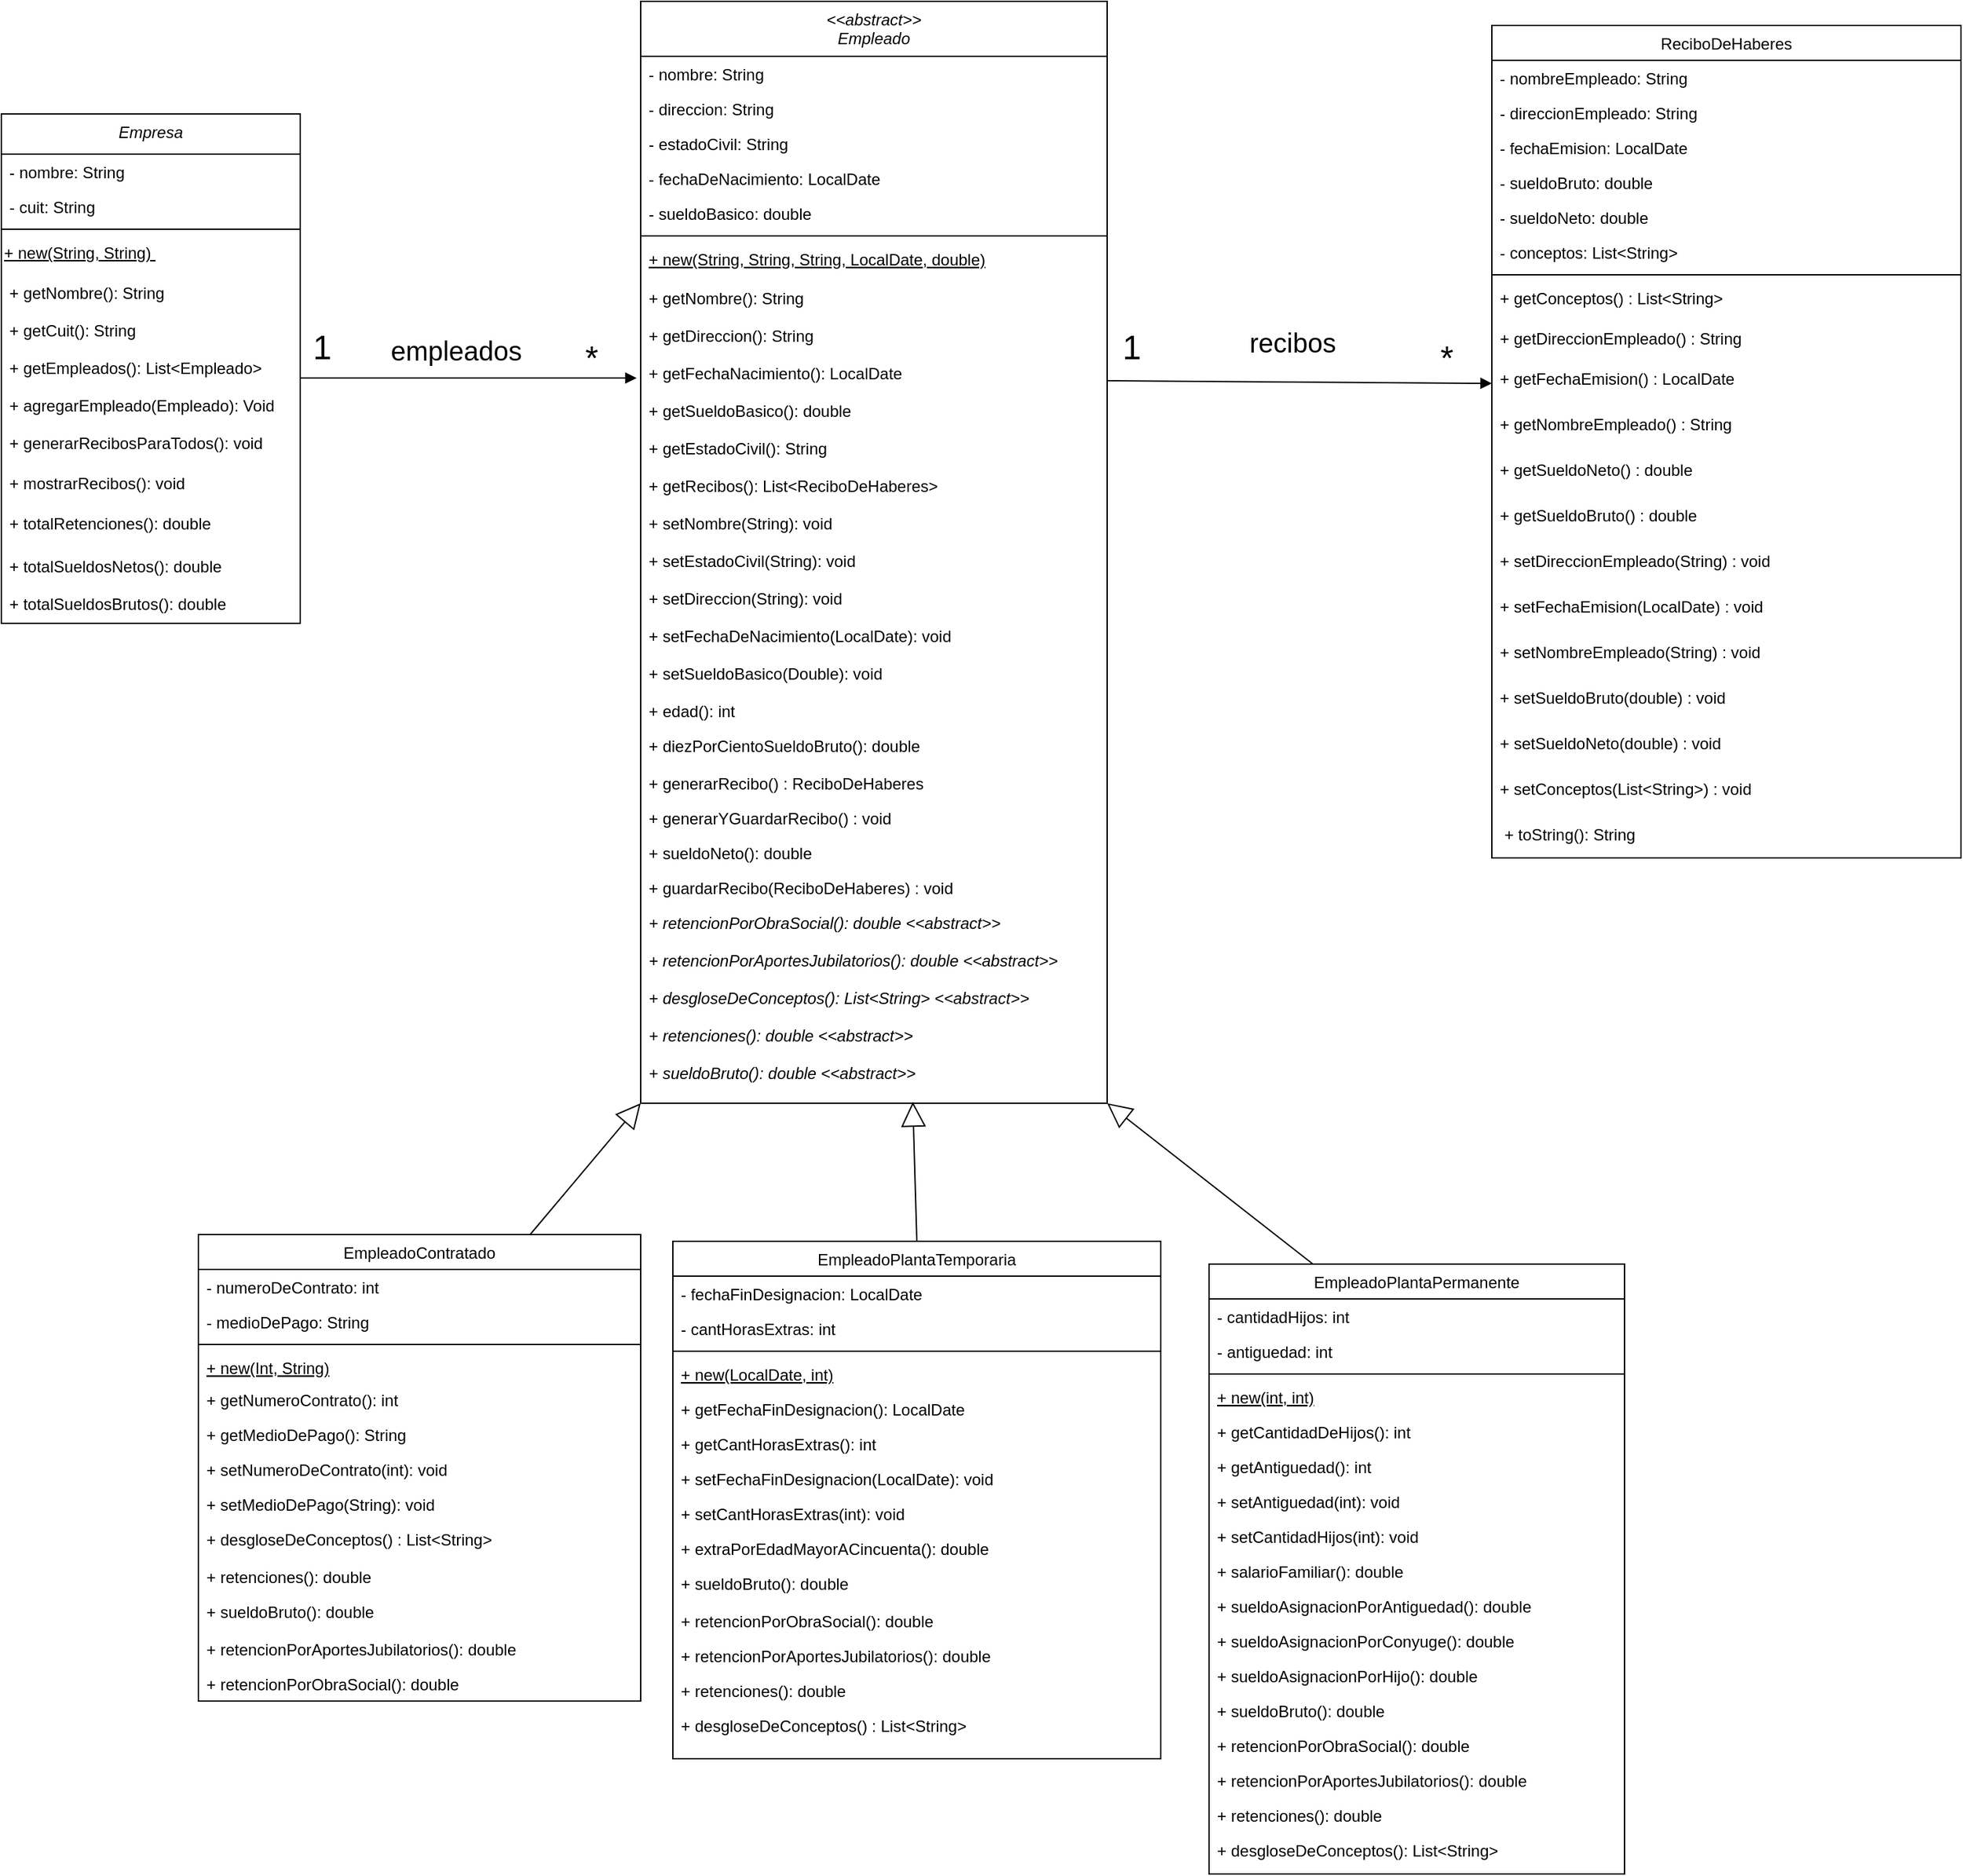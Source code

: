 <mxfile version="24.2.5" type="device">
  <diagram id="C5RBs43oDa-KdzZeNtuy" name="Page-1">
    <mxGraphModel dx="3985" dy="2595" grid="0" gridSize="10" guides="1" tooltips="1" connect="1" arrows="1" fold="1" page="0" pageScale="1" pageWidth="827" pageHeight="1169" math="0" shadow="0">
      <root>
        <mxCell id="WIyWlLk6GJQsqaUBKTNV-0" />
        <mxCell id="WIyWlLk6GJQsqaUBKTNV-1" parent="WIyWlLk6GJQsqaUBKTNV-0" />
        <mxCell id="w-WPIUZYo52V58Tek4Fx-0" value="Empresa" style="swimlane;fontStyle=2;align=center;verticalAlign=top;childLayout=stackLayout;horizontal=1;startSize=30;horizontalStack=0;resizeParent=1;resizeLast=0;collapsible=1;marginBottom=0;rounded=0;shadow=0;strokeWidth=1;" parent="WIyWlLk6GJQsqaUBKTNV-1" vertex="1">
          <mxGeometry x="-130" y="-220" width="223" height="380" as="geometry">
            <mxRectangle x="230" y="140" width="160" height="26" as="alternateBounds" />
          </mxGeometry>
        </mxCell>
        <mxCell id="w-WPIUZYo52V58Tek4Fx-1" value="- nombre: String" style="text;align=left;verticalAlign=top;spacingLeft=4;spacingRight=4;overflow=hidden;rotatable=0;points=[[0,0.5],[1,0.5]];portConstraint=eastwest;" parent="w-WPIUZYo52V58Tek4Fx-0" vertex="1">
          <mxGeometry y="30" width="223" height="26" as="geometry" />
        </mxCell>
        <mxCell id="w-WPIUZYo52V58Tek4Fx-2" value="- cuit: String" style="text;align=left;verticalAlign=top;spacingLeft=4;spacingRight=4;overflow=hidden;rotatable=0;points=[[0,0.5],[1,0.5]];portConstraint=eastwest;rounded=0;shadow=0;html=0;" parent="w-WPIUZYo52V58Tek4Fx-0" vertex="1">
          <mxGeometry y="56" width="223" height="26" as="geometry" />
        </mxCell>
        <mxCell id="w-WPIUZYo52V58Tek4Fx-3" value="" style="line;html=1;strokeWidth=1;align=left;verticalAlign=middle;spacingTop=-1;spacingLeft=3;spacingRight=3;rotatable=0;labelPosition=right;points=[];portConstraint=eastwest;" parent="w-WPIUZYo52V58Tek4Fx-0" vertex="1">
          <mxGeometry y="82" width="223" height="8" as="geometry" />
        </mxCell>
        <mxCell id="w-WPIUZYo52V58Tek4Fx-4" value="+ new(String, String) " style="text;whiteSpace=wrap;fontStyle=4" parent="w-WPIUZYo52V58Tek4Fx-0" vertex="1">
          <mxGeometry y="90" width="223" height="30" as="geometry" />
        </mxCell>
        <mxCell id="w-WPIUZYo52V58Tek4Fx-5" value="+ getNombre(): String" style="text;align=left;verticalAlign=top;spacingLeft=4;spacingRight=4;overflow=hidden;rotatable=0;points=[[0,0.5],[1,0.5]];portConstraint=eastwest;" parent="w-WPIUZYo52V58Tek4Fx-0" vertex="1">
          <mxGeometry y="120" width="223" height="28" as="geometry" />
        </mxCell>
        <mxCell id="w-WPIUZYo52V58Tek4Fx-6" value="+ getCuit(): String" style="text;align=left;verticalAlign=top;spacingLeft=4;spacingRight=4;overflow=hidden;rotatable=0;points=[[0,0.5],[1,0.5]];portConstraint=eastwest;" parent="w-WPIUZYo52V58Tek4Fx-0" vertex="1">
          <mxGeometry y="148" width="223" height="28" as="geometry" />
        </mxCell>
        <mxCell id="w-WPIUZYo52V58Tek4Fx-7" value="+ getEmpleados(): List&lt;Empleado&gt; " style="text;align=left;verticalAlign=top;spacingLeft=4;spacingRight=4;overflow=hidden;rotatable=0;points=[[0,0.5],[1,0.5]];portConstraint=eastwest;" parent="w-WPIUZYo52V58Tek4Fx-0" vertex="1">
          <mxGeometry y="176" width="223" height="28" as="geometry" />
        </mxCell>
        <mxCell id="w-WPIUZYo52V58Tek4Fx-8" value="+ agregarEmpleado(Empleado): Void" style="text;align=left;verticalAlign=top;spacingLeft=4;spacingRight=4;overflow=hidden;rotatable=0;points=[[0,0.5],[1,0.5]];portConstraint=eastwest;" parent="w-WPIUZYo52V58Tek4Fx-0" vertex="1">
          <mxGeometry y="204" width="223" height="28" as="geometry" />
        </mxCell>
        <mxCell id="w-WPIUZYo52V58Tek4Fx-118" value="+ generarRecibosParaTodos(): void" style="text;align=left;verticalAlign=top;spacingLeft=4;spacingRight=4;overflow=hidden;rotatable=0;points=[[0,0.5],[1,0.5]];portConstraint=eastwest;" parent="w-WPIUZYo52V58Tek4Fx-0" vertex="1">
          <mxGeometry y="232" width="223" height="30" as="geometry" />
        </mxCell>
        <mxCell id="w-WPIUZYo52V58Tek4Fx-117" value="+ mostrarRecibos(): void " style="text;align=left;verticalAlign=top;spacingLeft=4;spacingRight=4;overflow=hidden;rotatable=0;points=[[0,0.5],[1,0.5]];portConstraint=eastwest;" parent="w-WPIUZYo52V58Tek4Fx-0" vertex="1">
          <mxGeometry y="262" width="223" height="30" as="geometry" />
        </mxCell>
        <mxCell id="w-WPIUZYo52V58Tek4Fx-11" value="+ totalRetenciones(): double" style="text;align=left;verticalAlign=top;spacingLeft=4;spacingRight=4;overflow=hidden;rotatable=0;points=[[0,0.5],[1,0.5]];portConstraint=eastwest;" parent="w-WPIUZYo52V58Tek4Fx-0" vertex="1">
          <mxGeometry y="292" width="223" height="32" as="geometry" />
        </mxCell>
        <mxCell id="w-WPIUZYo52V58Tek4Fx-9" value="+ totalSueldosNetos(): double" style="text;align=left;verticalAlign=top;spacingLeft=4;spacingRight=4;overflow=hidden;rotatable=0;points=[[0,0.5],[1,0.5]];portConstraint=eastwest;" parent="w-WPIUZYo52V58Tek4Fx-0" vertex="1">
          <mxGeometry y="324" width="223" height="28" as="geometry" />
        </mxCell>
        <mxCell id="w-WPIUZYo52V58Tek4Fx-10" value="+ totalSueldosBrutos(): double" style="text;align=left;verticalAlign=top;spacingLeft=4;spacingRight=4;overflow=hidden;rotatable=0;points=[[0,0.5],[1,0.5]];portConstraint=eastwest;" parent="w-WPIUZYo52V58Tek4Fx-0" vertex="1">
          <mxGeometry y="352" width="223" height="28" as="geometry" />
        </mxCell>
        <mxCell id="w-WPIUZYo52V58Tek4Fx-14" value="EmpleadoPlantaTemporaria" style="swimlane;fontStyle=0;align=center;verticalAlign=top;childLayout=stackLayout;horizontal=1;startSize=26;horizontalStack=0;resizeParent=1;resizeLast=0;collapsible=1;marginBottom=0;rounded=0;shadow=0;strokeWidth=1;" parent="WIyWlLk6GJQsqaUBKTNV-1" vertex="1">
          <mxGeometry x="371" y="621" width="364" height="386" as="geometry">
            <mxRectangle x="130" y="380" width="160" height="26" as="alternateBounds" />
          </mxGeometry>
        </mxCell>
        <mxCell id="w-WPIUZYo52V58Tek4Fx-135" value="- fechaFinDesignacion: LocalDate" style="text;align=left;verticalAlign=top;spacingLeft=4;spacingRight=4;overflow=hidden;rotatable=0;points=[[0,0.5],[1,0.5]];portConstraint=eastwest;rounded=0;shadow=0;html=0;" parent="w-WPIUZYo52V58Tek4Fx-14" vertex="1">
          <mxGeometry y="26" width="364" height="26" as="geometry" />
        </mxCell>
        <mxCell id="w-WPIUZYo52V58Tek4Fx-15" value="- cantHorasExtras: int" style="text;align=left;verticalAlign=top;spacingLeft=4;spacingRight=4;overflow=hidden;rotatable=0;points=[[0,0.5],[1,0.5]];portConstraint=eastwest;" parent="w-WPIUZYo52V58Tek4Fx-14" vertex="1">
          <mxGeometry y="52" width="364" height="26" as="geometry" />
        </mxCell>
        <mxCell id="w-WPIUZYo52V58Tek4Fx-17" value="" style="line;html=1;strokeWidth=1;align=left;verticalAlign=middle;spacingTop=-1;spacingLeft=3;spacingRight=3;rotatable=0;labelPosition=right;points=[];portConstraint=eastwest;" parent="w-WPIUZYo52V58Tek4Fx-14" vertex="1">
          <mxGeometry y="78" width="364" height="8" as="geometry" />
        </mxCell>
        <mxCell id="w-WPIUZYo52V58Tek4Fx-18" value="+ new(LocalDate, int)" style="text;align=left;verticalAlign=top;spacingLeft=4;spacingRight=4;overflow=hidden;rotatable=0;points=[[0,0.5],[1,0.5]];portConstraint=eastwest;fontStyle=4" parent="w-WPIUZYo52V58Tek4Fx-14" vertex="1">
          <mxGeometry y="86" width="364" height="26" as="geometry" />
        </mxCell>
        <mxCell id="w-WPIUZYo52V58Tek4Fx-21" value="+ getFechaFinDesignacion(): LocalDate" style="text;align=left;verticalAlign=top;spacingLeft=4;spacingRight=4;overflow=hidden;rotatable=0;points=[[0,0.5],[1,0.5]];portConstraint=eastwest;fontStyle=0" parent="w-WPIUZYo52V58Tek4Fx-14" vertex="1">
          <mxGeometry y="112" width="364" height="26" as="geometry" />
        </mxCell>
        <mxCell id="w-WPIUZYo52V58Tek4Fx-20" value="+ getCantHorasExtras(): int" style="text;align=left;verticalAlign=top;spacingLeft=4;spacingRight=4;overflow=hidden;rotatable=0;points=[[0,0.5],[1,0.5]];portConstraint=eastwest;fontStyle=0" parent="w-WPIUZYo52V58Tek4Fx-14" vertex="1">
          <mxGeometry y="138" width="364" height="26" as="geometry" />
        </mxCell>
        <mxCell id="w-WPIUZYo52V58Tek4Fx-24" value="+ setFechaFinDesignacion(LocalDate): void" style="text;align=left;verticalAlign=top;spacingLeft=4;spacingRight=4;overflow=hidden;rotatable=0;points=[[0,0.5],[1,0.5]];portConstraint=eastwest;" parent="w-WPIUZYo52V58Tek4Fx-14" vertex="1">
          <mxGeometry y="164" width="364" height="26" as="geometry" />
        </mxCell>
        <mxCell id="w-WPIUZYo52V58Tek4Fx-25" value="+ setCantHorasExtras(int): void" style="text;align=left;verticalAlign=top;spacingLeft=4;spacingRight=4;overflow=hidden;rotatable=0;points=[[0,0.5],[1,0.5]];portConstraint=eastwest;" parent="w-WPIUZYo52V58Tek4Fx-14" vertex="1">
          <mxGeometry y="190" width="364" height="26" as="geometry" />
        </mxCell>
        <mxCell id="w-WPIUZYo52V58Tek4Fx-26" value="+ extraPorEdadMayorACincuenta(): double" style="text;align=left;verticalAlign=top;spacingLeft=4;spacingRight=4;overflow=hidden;rotatable=0;points=[[0,0.5],[1,0.5]];portConstraint=eastwest;" parent="w-WPIUZYo52V58Tek4Fx-14" vertex="1">
          <mxGeometry y="216" width="364" height="26" as="geometry" />
        </mxCell>
        <mxCell id="w-WPIUZYo52V58Tek4Fx-137" value="+ sueldoBruto(): double" style="text;align=left;verticalAlign=top;spacingLeft=4;spacingRight=4;overflow=hidden;rotatable=0;points=[[0,0.5],[1,0.5]];portConstraint=eastwest;" parent="w-WPIUZYo52V58Tek4Fx-14" vertex="1">
          <mxGeometry y="242" width="364" height="28" as="geometry" />
        </mxCell>
        <mxCell id="w-WPIUZYo52V58Tek4Fx-139" value="+ retencionPorObraSocial(): double" style="text;align=left;verticalAlign=top;spacingLeft=4;spacingRight=4;overflow=hidden;rotatable=0;points=[[0,0.5],[1,0.5]];portConstraint=eastwest;fontStyle=0" parent="w-WPIUZYo52V58Tek4Fx-14" vertex="1">
          <mxGeometry y="270" width="364" height="26" as="geometry" />
        </mxCell>
        <mxCell id="w-WPIUZYo52V58Tek4Fx-140" value="+ retencionPorAportesJubilatorios(): double&#xa;" style="text;align=left;verticalAlign=top;spacingLeft=4;spacingRight=4;overflow=hidden;rotatable=0;points=[[0,0.5],[1,0.5]];portConstraint=eastwest;fontStyle=0" parent="w-WPIUZYo52V58Tek4Fx-14" vertex="1">
          <mxGeometry y="296" width="364" height="26" as="geometry" />
        </mxCell>
        <mxCell id="w-WPIUZYo52V58Tek4Fx-136" value="+ retenciones(): double" style="text;align=left;verticalAlign=top;spacingLeft=4;spacingRight=4;overflow=hidden;rotatable=0;points=[[0,0.5],[1,0.5]];portConstraint=eastwest;fontStyle=0" parent="w-WPIUZYo52V58Tek4Fx-14" vertex="1">
          <mxGeometry y="322" width="364" height="26" as="geometry" />
        </mxCell>
        <mxCell id="w-WPIUZYo52V58Tek4Fx-19" value="+ desgloseDeConceptos() : List&lt;String&gt;" style="text;align=left;verticalAlign=top;spacingLeft=4;spacingRight=4;overflow=hidden;rotatable=0;points=[[0,0.5],[1,0.5]];portConstraint=eastwest;" parent="w-WPIUZYo52V58Tek4Fx-14" vertex="1">
          <mxGeometry y="348" width="364" height="28" as="geometry" />
        </mxCell>
        <mxCell id="w-WPIUZYo52V58Tek4Fx-31" value="EmpleadoPlantaPermanente" style="swimlane;fontStyle=0;align=center;verticalAlign=top;childLayout=stackLayout;horizontal=1;startSize=26;horizontalStack=0;resizeParent=1;resizeLast=0;collapsible=1;marginBottom=0;rounded=0;shadow=0;strokeWidth=1;" parent="WIyWlLk6GJQsqaUBKTNV-1" vertex="1">
          <mxGeometry x="771" y="638" width="310" height="455" as="geometry">
            <mxRectangle x="360" y="440" width="170" height="26" as="alternateBounds" />
          </mxGeometry>
        </mxCell>
        <mxCell id="w-WPIUZYo52V58Tek4Fx-32" value="- cantidadHijos: int" style="text;align=left;verticalAlign=top;spacingLeft=4;spacingRight=4;overflow=hidden;rotatable=0;points=[[0,0.5],[1,0.5]];portConstraint=eastwest;" parent="w-WPIUZYo52V58Tek4Fx-31" vertex="1">
          <mxGeometry y="26" width="310" height="26" as="geometry" />
        </mxCell>
        <mxCell id="w-WPIUZYo52V58Tek4Fx-33" value="- antiguedad: int" style="text;align=left;verticalAlign=top;spacingLeft=4;spacingRight=4;overflow=hidden;rotatable=0;points=[[0,0.5],[1,0.5]];portConstraint=eastwest;" parent="w-WPIUZYo52V58Tek4Fx-31" vertex="1">
          <mxGeometry y="52" width="310" height="26" as="geometry" />
        </mxCell>
        <mxCell id="w-WPIUZYo52V58Tek4Fx-34" value="" style="line;html=1;strokeWidth=1;align=left;verticalAlign=middle;spacingTop=-1;spacingLeft=3;spacingRight=3;rotatable=0;labelPosition=right;points=[];portConstraint=eastwest;" parent="w-WPIUZYo52V58Tek4Fx-31" vertex="1">
          <mxGeometry y="78" width="310" height="8" as="geometry" />
        </mxCell>
        <mxCell id="w-WPIUZYo52V58Tek4Fx-35" value="+ new(int, int)" style="text;align=left;verticalAlign=top;spacingLeft=4;spacingRight=4;overflow=hidden;rotatable=0;points=[[0,0.5],[1,0.5]];portConstraint=eastwest;fontStyle=4" parent="w-WPIUZYo52V58Tek4Fx-31" vertex="1">
          <mxGeometry y="86" width="310" height="26" as="geometry" />
        </mxCell>
        <mxCell id="w-WPIUZYo52V58Tek4Fx-37" value="+ getCantidadDeHijos(): int" style="text;align=left;verticalAlign=top;spacingLeft=4;spacingRight=4;overflow=hidden;rotatable=0;points=[[0,0.5],[1,0.5]];portConstraint=eastwest;fontStyle=0" parent="w-WPIUZYo52V58Tek4Fx-31" vertex="1">
          <mxGeometry y="112" width="310" height="26" as="geometry" />
        </mxCell>
        <mxCell id="w-WPIUZYo52V58Tek4Fx-38" value="+ getAntiguedad(): int" style="text;align=left;verticalAlign=top;spacingLeft=4;spacingRight=4;overflow=hidden;rotatable=0;points=[[0,0.5],[1,0.5]];portConstraint=eastwest;fontStyle=0" parent="w-WPIUZYo52V58Tek4Fx-31" vertex="1">
          <mxGeometry y="138" width="310" height="26" as="geometry" />
        </mxCell>
        <mxCell id="w-WPIUZYo52V58Tek4Fx-142" value="+ setAntiguedad(int): void" style="text;align=left;verticalAlign=top;spacingLeft=4;spacingRight=4;overflow=hidden;rotatable=0;points=[[0,0.5],[1,0.5]];portConstraint=eastwest;fontStyle=0" parent="w-WPIUZYo52V58Tek4Fx-31" vertex="1">
          <mxGeometry y="164" width="310" height="26" as="geometry" />
        </mxCell>
        <mxCell id="w-WPIUZYo52V58Tek4Fx-141" value="+ setCantidadHijos(int): void" style="text;align=left;verticalAlign=top;spacingLeft=4;spacingRight=4;overflow=hidden;rotatable=0;points=[[0,0.5],[1,0.5]];portConstraint=eastwest;fontStyle=0" parent="w-WPIUZYo52V58Tek4Fx-31" vertex="1">
          <mxGeometry y="190" width="310" height="26" as="geometry" />
        </mxCell>
        <mxCell id="w-WPIUZYo52V58Tek4Fx-143" value="+ salarioFamiliar(): double" style="text;align=left;verticalAlign=top;spacingLeft=4;spacingRight=4;overflow=hidden;rotatable=0;points=[[0,0.5],[1,0.5]];portConstraint=eastwest;fontStyle=0" parent="w-WPIUZYo52V58Tek4Fx-31" vertex="1">
          <mxGeometry y="216" width="310" height="26" as="geometry" />
        </mxCell>
        <mxCell id="w-WPIUZYo52V58Tek4Fx-44" value="+ sueldoAsignacionPorAntiguedad(): double" style="text;align=left;verticalAlign=top;spacingLeft=4;spacingRight=4;overflow=hidden;rotatable=0;points=[[0,0.5],[1,0.5]];portConstraint=eastwest;" parent="w-WPIUZYo52V58Tek4Fx-31" vertex="1">
          <mxGeometry y="242" width="310" height="26" as="geometry" />
        </mxCell>
        <mxCell id="w-WPIUZYo52V58Tek4Fx-45" value="+ sueldoAsignacionPorConyuge(): double" style="text;align=left;verticalAlign=top;spacingLeft=4;spacingRight=4;overflow=hidden;rotatable=0;points=[[0,0.5],[1,0.5]];portConstraint=eastwest;" parent="w-WPIUZYo52V58Tek4Fx-31" vertex="1">
          <mxGeometry y="268" width="310" height="26" as="geometry" />
        </mxCell>
        <mxCell id="w-WPIUZYo52V58Tek4Fx-46" value="+ sueldoAsignacionPorHijo(): double" style="text;align=left;verticalAlign=top;spacingLeft=4;spacingRight=4;overflow=hidden;rotatable=0;points=[[0,0.5],[1,0.5]];portConstraint=eastwest;" parent="w-WPIUZYo52V58Tek4Fx-31" vertex="1">
          <mxGeometry y="294" width="310" height="26" as="geometry" />
        </mxCell>
        <mxCell id="w-WPIUZYo52V58Tek4Fx-42" value="+ sueldoBruto(): double" style="text;align=left;verticalAlign=top;spacingLeft=4;spacingRight=4;overflow=hidden;rotatable=0;points=[[0,0.5],[1,0.5]];portConstraint=eastwest;" parent="w-WPIUZYo52V58Tek4Fx-31" vertex="1">
          <mxGeometry y="320" width="310" height="26" as="geometry" />
        </mxCell>
        <mxCell id="w-WPIUZYo52V58Tek4Fx-41" value="+ retencionPorObraSocial(): double" style="text;align=left;verticalAlign=top;spacingLeft=4;spacingRight=4;overflow=hidden;rotatable=0;points=[[0,0.5],[1,0.5]];portConstraint=eastwest;" parent="w-WPIUZYo52V58Tek4Fx-31" vertex="1">
          <mxGeometry y="346" width="310" height="26" as="geometry" />
        </mxCell>
        <mxCell id="w-WPIUZYo52V58Tek4Fx-39" value="+ retencionPorAportesJubilatorios(): double" style="text;align=left;verticalAlign=top;spacingLeft=4;spacingRight=4;overflow=hidden;rotatable=0;points=[[0,0.5],[1,0.5]];portConstraint=eastwest;" parent="w-WPIUZYo52V58Tek4Fx-31" vertex="1">
          <mxGeometry y="372" width="310" height="26" as="geometry" />
        </mxCell>
        <mxCell id="w-WPIUZYo52V58Tek4Fx-40" value="+ retenciones(): double" style="text;align=left;verticalAlign=top;spacingLeft=4;spacingRight=4;overflow=hidden;rotatable=0;points=[[0,0.5],[1,0.5]];portConstraint=eastwest;" parent="w-WPIUZYo52V58Tek4Fx-31" vertex="1">
          <mxGeometry y="398" width="310" height="26" as="geometry" />
        </mxCell>
        <mxCell id="w-WPIUZYo52V58Tek4Fx-36" value="+ desgloseDeConceptos(): List&lt;String&gt;" style="text;align=left;verticalAlign=top;spacingLeft=4;spacingRight=4;overflow=hidden;rotatable=0;points=[[0,0.5],[1,0.5]];portConstraint=eastwest;" parent="w-WPIUZYo52V58Tek4Fx-31" vertex="1">
          <mxGeometry y="424" width="310" height="28" as="geometry" />
        </mxCell>
        <mxCell id="w-WPIUZYo52V58Tek4Fx-49" value="&lt;&lt;abstract&gt;&gt;&#xa;Empleado" style="swimlane;fontStyle=2;align=center;verticalAlign=top;childLayout=stackLayout;horizontal=1;startSize=41;horizontalStack=0;resizeParent=1;resizeLast=0;collapsible=1;marginBottom=0;rounded=0;shadow=0;strokeWidth=1;" parent="WIyWlLk6GJQsqaUBKTNV-1" vertex="1">
          <mxGeometry x="347" y="-304" width="348" height="822" as="geometry">
            <mxRectangle x="550" y="140" width="160" height="26" as="alternateBounds" />
          </mxGeometry>
        </mxCell>
        <mxCell id="w-WPIUZYo52V58Tek4Fx-50" value="- nombre: String" style="text;align=left;verticalAlign=top;spacingLeft=4;spacingRight=4;overflow=hidden;rotatable=0;points=[[0,0.5],[1,0.5]];portConstraint=eastwest;" parent="w-WPIUZYo52V58Tek4Fx-49" vertex="1">
          <mxGeometry y="41" width="348" height="26" as="geometry" />
        </mxCell>
        <mxCell id="w-WPIUZYo52V58Tek4Fx-51" value="- direccion: String" style="text;align=left;verticalAlign=top;spacingLeft=4;spacingRight=4;overflow=hidden;rotatable=0;points=[[0,0.5],[1,0.5]];portConstraint=eastwest;rounded=0;shadow=0;html=0;" parent="w-WPIUZYo52V58Tek4Fx-49" vertex="1">
          <mxGeometry y="67" width="348" height="26" as="geometry" />
        </mxCell>
        <mxCell id="w-WPIUZYo52V58Tek4Fx-54" value="- estadoCivil: String" style="text;align=left;verticalAlign=top;spacingLeft=4;spacingRight=4;overflow=hidden;rotatable=0;points=[[0,0.5],[1,0.5]];portConstraint=eastwest;rounded=0;shadow=0;html=0;" parent="w-WPIUZYo52V58Tek4Fx-49" vertex="1">
          <mxGeometry y="93" width="348" height="26" as="geometry" />
        </mxCell>
        <mxCell id="w-WPIUZYo52V58Tek4Fx-52" value="- fechaDeNacimiento: LocalDate" style="text;align=left;verticalAlign=top;spacingLeft=4;spacingRight=4;overflow=hidden;rotatable=0;points=[[0,0.5],[1,0.5]];portConstraint=eastwest;rounded=0;shadow=0;html=0;" parent="w-WPIUZYo52V58Tek4Fx-49" vertex="1">
          <mxGeometry y="119" width="348" height="26" as="geometry" />
        </mxCell>
        <mxCell id="w-WPIUZYo52V58Tek4Fx-53" value="- sueldoBasico: double" style="text;align=left;verticalAlign=top;spacingLeft=4;spacingRight=4;overflow=hidden;rotatable=0;points=[[0,0.5],[1,0.5]];portConstraint=eastwest;rounded=0;shadow=0;html=0;" parent="w-WPIUZYo52V58Tek4Fx-49" vertex="1">
          <mxGeometry y="145" width="348" height="26" as="geometry" />
        </mxCell>
        <mxCell id="w-WPIUZYo52V58Tek4Fx-55" value="" style="line;html=1;strokeWidth=1;align=left;verticalAlign=middle;spacingTop=-1;spacingLeft=3;spacingRight=3;rotatable=0;labelPosition=right;points=[];portConstraint=eastwest;" parent="w-WPIUZYo52V58Tek4Fx-49" vertex="1">
          <mxGeometry y="171" width="348" height="8" as="geometry" />
        </mxCell>
        <mxCell id="w-WPIUZYo52V58Tek4Fx-123" value="+ new(String, String, String, LocalDate, double)" style="text;align=left;verticalAlign=top;spacingLeft=4;spacingRight=4;overflow=hidden;rotatable=0;points=[[0,0.5],[1,0.5]];portConstraint=eastwest;fontStyle=4" parent="w-WPIUZYo52V58Tek4Fx-49" vertex="1">
          <mxGeometry y="179" width="348" height="29" as="geometry" />
        </mxCell>
        <mxCell id="w-WPIUZYo52V58Tek4Fx-56" value="+ getNombre(): String" style="text;align=left;verticalAlign=top;spacingLeft=4;spacingRight=4;overflow=hidden;rotatable=0;points=[[0,0.5],[1,0.5]];portConstraint=eastwest;" parent="w-WPIUZYo52V58Tek4Fx-49" vertex="1">
          <mxGeometry y="208" width="348" height="28" as="geometry" />
        </mxCell>
        <mxCell id="w-WPIUZYo52V58Tek4Fx-57" value="+ getDireccion(): String" style="text;align=left;verticalAlign=top;spacingLeft=4;spacingRight=4;overflow=hidden;rotatable=0;points=[[0,0.5],[1,0.5]];portConstraint=eastwest;" parent="w-WPIUZYo52V58Tek4Fx-49" vertex="1">
          <mxGeometry y="236" width="348" height="28" as="geometry" />
        </mxCell>
        <mxCell id="w-WPIUZYo52V58Tek4Fx-58" value="+ getFechaNacimiento(): LocalDate" style="text;align=left;verticalAlign=top;spacingLeft=4;spacingRight=4;overflow=hidden;rotatable=0;points=[[0,0.5],[1,0.5]];portConstraint=eastwest;" parent="w-WPIUZYo52V58Tek4Fx-49" vertex="1">
          <mxGeometry y="264" width="348" height="28" as="geometry" />
        </mxCell>
        <mxCell id="w-WPIUZYo52V58Tek4Fx-59" value="+ getSueldoBasico(): double" style="text;align=left;verticalAlign=top;spacingLeft=4;spacingRight=4;overflow=hidden;rotatable=0;points=[[0,0.5],[1,0.5]];portConstraint=eastwest;" parent="w-WPIUZYo52V58Tek4Fx-49" vertex="1">
          <mxGeometry y="292" width="348" height="28" as="geometry" />
        </mxCell>
        <mxCell id="w-WPIUZYo52V58Tek4Fx-60" value="+ getEstadoCivil(): String" style="text;align=left;verticalAlign=top;spacingLeft=4;spacingRight=4;overflow=hidden;rotatable=0;points=[[0,0.5],[1,0.5]];portConstraint=eastwest;" parent="w-WPIUZYo52V58Tek4Fx-49" vertex="1">
          <mxGeometry y="320" width="348" height="28" as="geometry" />
        </mxCell>
        <mxCell id="w-WPIUZYo52V58Tek4Fx-61" value="+ getRecibos(): List&lt;ReciboDeHaberes&gt;" style="text;align=left;verticalAlign=top;spacingLeft=4;spacingRight=4;overflow=hidden;rotatable=0;points=[[0,0.5],[1,0.5]];portConstraint=eastwest;" parent="w-WPIUZYo52V58Tek4Fx-49" vertex="1">
          <mxGeometry y="348" width="348" height="28" as="geometry" />
        </mxCell>
        <mxCell id="w-WPIUZYo52V58Tek4Fx-124" value="+ setNombre(String): void" style="text;align=left;verticalAlign=top;spacingLeft=4;spacingRight=4;overflow=hidden;rotatable=0;points=[[0,0.5],[1,0.5]];portConstraint=eastwest;" parent="w-WPIUZYo52V58Tek4Fx-49" vertex="1">
          <mxGeometry y="376" width="348" height="28" as="geometry" />
        </mxCell>
        <mxCell id="w-WPIUZYo52V58Tek4Fx-126" value="+ setEstadoCivil(String): void" style="text;align=left;verticalAlign=top;spacingLeft=4;spacingRight=4;overflow=hidden;rotatable=0;points=[[0,0.5],[1,0.5]];portConstraint=eastwest;" parent="w-WPIUZYo52V58Tek4Fx-49" vertex="1">
          <mxGeometry y="404" width="348" height="28" as="geometry" />
        </mxCell>
        <mxCell id="w-WPIUZYo52V58Tek4Fx-125" value="+ setDireccion(String): void" style="text;align=left;verticalAlign=top;spacingLeft=4;spacingRight=4;overflow=hidden;rotatable=0;points=[[0,0.5],[1,0.5]];portConstraint=eastwest;" parent="w-WPIUZYo52V58Tek4Fx-49" vertex="1">
          <mxGeometry y="432" width="348" height="28" as="geometry" />
        </mxCell>
        <mxCell id="w-WPIUZYo52V58Tek4Fx-128" value="+ setFechaDeNacimiento(LocalDate): void" style="text;align=left;verticalAlign=top;spacingLeft=4;spacingRight=4;overflow=hidden;rotatable=0;points=[[0,0.5],[1,0.5]];portConstraint=eastwest;" parent="w-WPIUZYo52V58Tek4Fx-49" vertex="1">
          <mxGeometry y="460" width="348" height="28" as="geometry" />
        </mxCell>
        <mxCell id="w-WPIUZYo52V58Tek4Fx-129" value="+ setSueldoBasico(Double): void" style="text;align=left;verticalAlign=top;spacingLeft=4;spacingRight=4;overflow=hidden;rotatable=0;points=[[0,0.5],[1,0.5]];portConstraint=eastwest;" parent="w-WPIUZYo52V58Tek4Fx-49" vertex="1">
          <mxGeometry y="488" width="348" height="28" as="geometry" />
        </mxCell>
        <mxCell id="w-WPIUZYo52V58Tek4Fx-64" value="+ edad(): int" style="text;align=left;verticalAlign=top;spacingLeft=4;spacingRight=4;overflow=hidden;rotatable=0;points=[[0,0.5],[1,0.5]];portConstraint=eastwest;" parent="w-WPIUZYo52V58Tek4Fx-49" vertex="1">
          <mxGeometry y="516" width="348" height="26" as="geometry" />
        </mxCell>
        <mxCell id="w-WPIUZYo52V58Tek4Fx-63" value="+ diezPorCientoSueldoBruto(): double" style="text;align=left;verticalAlign=top;spacingLeft=4;spacingRight=4;overflow=hidden;rotatable=0;points=[[0,0.5],[1,0.5]];portConstraint=eastwest;" parent="w-WPIUZYo52V58Tek4Fx-49" vertex="1">
          <mxGeometry y="542" width="348" height="28" as="geometry" />
        </mxCell>
        <mxCell id="w-WPIUZYo52V58Tek4Fx-67" value="+ generarRecibo() : ReciboDeHaberes&#xa;" style="text;align=left;verticalAlign=top;spacingLeft=4;spacingRight=4;overflow=hidden;rotatable=0;points=[[0,0.5],[1,0.5]];portConstraint=eastwest;" parent="w-WPIUZYo52V58Tek4Fx-49" vertex="1">
          <mxGeometry y="570" width="348" height="26" as="geometry" />
        </mxCell>
        <mxCell id="w-WPIUZYo52V58Tek4Fx-66" value="+ generarYGuardarRecibo() : void&#xa;" style="text;align=left;verticalAlign=top;spacingLeft=4;spacingRight=4;overflow=hidden;rotatable=0;points=[[0,0.5],[1,0.5]];portConstraint=eastwest;" parent="w-WPIUZYo52V58Tek4Fx-49" vertex="1">
          <mxGeometry y="596" width="348" height="26" as="geometry" />
        </mxCell>
        <mxCell id="w-WPIUZYo52V58Tek4Fx-65" value="+ sueldoNeto(): double" style="text;align=left;verticalAlign=top;spacingLeft=4;spacingRight=4;overflow=hidden;rotatable=0;points=[[0,0.5],[1,0.5]];portConstraint=eastwest;" parent="w-WPIUZYo52V58Tek4Fx-49" vertex="1">
          <mxGeometry y="622" width="348" height="26" as="geometry" />
        </mxCell>
        <mxCell id="w-WPIUZYo52V58Tek4Fx-68" value="+ guardarRecibo(ReciboDeHaberes) : void&#xa;" style="text;align=left;verticalAlign=top;spacingLeft=4;spacingRight=4;overflow=hidden;rotatable=0;points=[[0,0.5],[1,0.5]];portConstraint=eastwest;" parent="w-WPIUZYo52V58Tek4Fx-49" vertex="1">
          <mxGeometry y="648" width="348" height="26" as="geometry" />
        </mxCell>
        <mxCell id="w-WPIUZYo52V58Tek4Fx-71" value="+ retencionPorObraSocial(): double &lt;&lt;abstract&gt;&gt;" style="text;align=left;verticalAlign=top;spacingLeft=4;spacingRight=4;overflow=hidden;rotatable=0;points=[[0,0.5],[1,0.5]];portConstraint=eastwest;fontStyle=2" parent="w-WPIUZYo52V58Tek4Fx-49" vertex="1">
          <mxGeometry y="674" width="348" height="28" as="geometry" />
        </mxCell>
        <mxCell id="w-WPIUZYo52V58Tek4Fx-70" value="+ retencionPorAportesJubilatorios(): double &lt;&lt;abstract&gt;&gt;" style="text;align=left;verticalAlign=top;spacingLeft=4;spacingRight=4;overflow=hidden;rotatable=0;points=[[0,0.5],[1,0.5]];portConstraint=eastwest;fontStyle=2" parent="w-WPIUZYo52V58Tek4Fx-49" vertex="1">
          <mxGeometry y="702" width="348" height="28" as="geometry" />
        </mxCell>
        <mxCell id="w-WPIUZYo52V58Tek4Fx-69" value="+ desgloseDeConceptos(): List&lt;String&gt; &lt;&lt;abstract&gt;&gt;&#xa;" style="text;align=left;verticalAlign=top;spacingLeft=4;spacingRight=4;overflow=hidden;rotatable=0;points=[[0,0.5],[1,0.5]];portConstraint=eastwest;fontStyle=2" parent="w-WPIUZYo52V58Tek4Fx-49" vertex="1">
          <mxGeometry y="730" width="348" height="28" as="geometry" />
        </mxCell>
        <mxCell id="w-WPIUZYo52V58Tek4Fx-72" value="+ retenciones(): double &lt;&lt;abstract&gt;&gt;" style="text;align=left;verticalAlign=top;spacingLeft=4;spacingRight=4;overflow=hidden;rotatable=0;points=[[0,0.5],[1,0.5]];portConstraint=eastwest;fontStyle=2" parent="w-WPIUZYo52V58Tek4Fx-49" vertex="1">
          <mxGeometry y="758" width="348" height="28" as="geometry" />
        </mxCell>
        <mxCell id="w-WPIUZYo52V58Tek4Fx-73" value="+ sueldoBruto(): double &lt;&lt;abstract&gt;&gt;" style="text;align=left;verticalAlign=top;spacingLeft=4;spacingRight=4;overflow=hidden;rotatable=0;points=[[0,0.5],[1,0.5]];portConstraint=eastwest;fontStyle=2" parent="w-WPIUZYo52V58Tek4Fx-49" vertex="1">
          <mxGeometry y="786" width="348" height="28" as="geometry" />
        </mxCell>
        <mxCell id="w-WPIUZYo52V58Tek4Fx-75" value="&lt;font style=&quot;font-size: 20px;&quot;&gt;empleados&lt;/font&gt;" style="text;html=1;align=center;verticalAlign=middle;resizable=0;points=[];autosize=1;strokeColor=none;fillColor=none;fontSize=15;" parent="WIyWlLk6GJQsqaUBKTNV-1" vertex="1">
          <mxGeometry x="151" y="-62" width="116" height="36" as="geometry" />
        </mxCell>
        <mxCell id="w-WPIUZYo52V58Tek4Fx-77" value="&lt;font style=&quot;font-size: 25px;&quot;&gt;1&lt;/font&gt;" style="text;html=1;align=center;verticalAlign=middle;resizable=0;points=[];autosize=1;strokeColor=none;fillColor=none;fontSize=20;" parent="WIyWlLk6GJQsqaUBKTNV-1" vertex="1">
          <mxGeometry x="93" y="-68" width="32" height="42" as="geometry" />
        </mxCell>
        <mxCell id="w-WPIUZYo52V58Tek4Fx-78" value="ReciboDeHaberes" style="swimlane;fontStyle=0;align=center;verticalAlign=top;childLayout=stackLayout;horizontal=1;startSize=26;horizontalStack=0;resizeParent=1;resizeLast=0;collapsible=1;marginBottom=0;rounded=0;shadow=0;strokeWidth=1;" parent="WIyWlLk6GJQsqaUBKTNV-1" vertex="1">
          <mxGeometry x="982" y="-286" width="350" height="621" as="geometry">
            <mxRectangle x="130" y="380" width="160" height="26" as="alternateBounds" />
          </mxGeometry>
        </mxCell>
        <mxCell id="w-WPIUZYo52V58Tek4Fx-80" value="- nombreEmpleado: String" style="text;align=left;verticalAlign=top;spacingLeft=4;spacingRight=4;overflow=hidden;rotatable=0;points=[[0,0.5],[1,0.5]];portConstraint=eastwest;" parent="w-WPIUZYo52V58Tek4Fx-78" vertex="1">
          <mxGeometry y="26" width="350" height="26" as="geometry" />
        </mxCell>
        <mxCell id="w-WPIUZYo52V58Tek4Fx-81" value="- direccionEmpleado: String" style="text;align=left;verticalAlign=top;spacingLeft=4;spacingRight=4;overflow=hidden;rotatable=0;points=[[0,0.5],[1,0.5]];portConstraint=eastwest;rounded=0;shadow=0;html=0;" parent="w-WPIUZYo52V58Tek4Fx-78" vertex="1">
          <mxGeometry y="52" width="350" height="26" as="geometry" />
        </mxCell>
        <mxCell id="w-WPIUZYo52V58Tek4Fx-82" value="- fechaEmision: LocalDate" style="text;align=left;verticalAlign=top;spacingLeft=4;spacingRight=4;overflow=hidden;rotatable=0;points=[[0,0.5],[1,0.5]];portConstraint=eastwest;rounded=0;shadow=0;html=0;" parent="w-WPIUZYo52V58Tek4Fx-78" vertex="1">
          <mxGeometry y="78" width="350" height="26" as="geometry" />
        </mxCell>
        <mxCell id="w-WPIUZYo52V58Tek4Fx-83" value="- sueldoBruto: double" style="text;align=left;verticalAlign=top;spacingLeft=4;spacingRight=4;overflow=hidden;rotatable=0;points=[[0,0.5],[1,0.5]];portConstraint=eastwest;rounded=0;shadow=0;html=0;" parent="w-WPIUZYo52V58Tek4Fx-78" vertex="1">
          <mxGeometry y="104" width="350" height="26" as="geometry" />
        </mxCell>
        <mxCell id="w-WPIUZYo52V58Tek4Fx-84" value="- sueldoNeto: double" style="text;align=left;verticalAlign=top;spacingLeft=4;spacingRight=4;overflow=hidden;rotatable=0;points=[[0,0.5],[1,0.5]];portConstraint=eastwest;rounded=0;shadow=0;html=0;" parent="w-WPIUZYo52V58Tek4Fx-78" vertex="1">
          <mxGeometry y="130" width="350" height="26" as="geometry" />
        </mxCell>
        <mxCell id="w-WPIUZYo52V58Tek4Fx-85" value="- conceptos: List&lt;String&gt;" style="text;align=left;verticalAlign=top;spacingLeft=4;spacingRight=4;overflow=hidden;rotatable=0;points=[[0,0.5],[1,0.5]];portConstraint=eastwest;rounded=0;shadow=0;html=0;" parent="w-WPIUZYo52V58Tek4Fx-78" vertex="1">
          <mxGeometry y="156" width="350" height="26" as="geometry" />
        </mxCell>
        <mxCell id="w-WPIUZYo52V58Tek4Fx-86" value="" style="line;html=1;strokeWidth=1;align=left;verticalAlign=middle;spacingTop=-1;spacingLeft=3;spacingRight=3;rotatable=0;labelPosition=right;points=[];portConstraint=eastwest;" parent="w-WPIUZYo52V58Tek4Fx-78" vertex="1">
          <mxGeometry y="182" width="350" height="8" as="geometry" />
        </mxCell>
        <mxCell id="w-WPIUZYo52V58Tek4Fx-88" value="+ getConceptos() : List&lt;String&gt;" style="text;align=left;verticalAlign=top;spacingLeft=4;spacingRight=4;overflow=hidden;rotatable=0;points=[[0,0.5],[1,0.5]];portConstraint=eastwest;" parent="w-WPIUZYo52V58Tek4Fx-78" vertex="1">
          <mxGeometry y="190" width="350" height="30" as="geometry" />
        </mxCell>
        <mxCell id="w-WPIUZYo52V58Tek4Fx-89" value="+ getDireccionEmpleado() : String" style="text;align=left;verticalAlign=top;spacingLeft=4;spacingRight=4;overflow=hidden;rotatable=0;points=[[0,0.5],[1,0.5]];portConstraint=eastwest;" parent="w-WPIUZYo52V58Tek4Fx-78" vertex="1">
          <mxGeometry y="220" width="350" height="30" as="geometry" />
        </mxCell>
        <mxCell id="w-WPIUZYo52V58Tek4Fx-90" value="+ getFechaEmision() : LocalDate" style="text;align=left;verticalAlign=top;spacingLeft=4;spacingRight=4;overflow=hidden;rotatable=0;points=[[0,0.5],[1,0.5]];portConstraint=eastwest;" parent="w-WPIUZYo52V58Tek4Fx-78" vertex="1">
          <mxGeometry y="250" width="350" height="34" as="geometry" />
        </mxCell>
        <mxCell id="w-WPIUZYo52V58Tek4Fx-91" value="+ getNombreEmpleado() : String" style="text;align=left;verticalAlign=top;spacingLeft=4;spacingRight=4;overflow=hidden;rotatable=0;points=[[0,0.5],[1,0.5]];portConstraint=eastwest;" parent="w-WPIUZYo52V58Tek4Fx-78" vertex="1">
          <mxGeometry y="284" width="350" height="34" as="geometry" />
        </mxCell>
        <mxCell id="w-WPIUZYo52V58Tek4Fx-92" value="+ getSueldoNeto() : double&#xa;" style="text;align=left;verticalAlign=top;spacingLeft=4;spacingRight=4;overflow=hidden;rotatable=0;points=[[0,0.5],[1,0.5]];portConstraint=eastwest;" parent="w-WPIUZYo52V58Tek4Fx-78" vertex="1">
          <mxGeometry y="318" width="350" height="34" as="geometry" />
        </mxCell>
        <mxCell id="w-WPIUZYo52V58Tek4Fx-93" value="+ getSueldoBruto() : double" style="text;align=left;verticalAlign=top;spacingLeft=4;spacingRight=4;overflow=hidden;rotatable=0;points=[[0,0.5],[1,0.5]];portConstraint=eastwest;" parent="w-WPIUZYo52V58Tek4Fx-78" vertex="1">
          <mxGeometry y="352" width="350" height="34" as="geometry" />
        </mxCell>
        <mxCell id="w-WPIUZYo52V58Tek4Fx-94" value="+ setDireccionEmpleado(String) : void&#xa;" style="text;align=left;verticalAlign=top;spacingLeft=4;spacingRight=4;overflow=hidden;rotatable=0;points=[[0,0.5],[1,0.5]];portConstraint=eastwest;" parent="w-WPIUZYo52V58Tek4Fx-78" vertex="1">
          <mxGeometry y="386" width="350" height="34" as="geometry" />
        </mxCell>
        <mxCell id="w-WPIUZYo52V58Tek4Fx-95" value="+ setFechaEmision(LocalDate) : void&#xa;" style="text;align=left;verticalAlign=top;spacingLeft=4;spacingRight=4;overflow=hidden;rotatable=0;points=[[0,0.5],[1,0.5]];portConstraint=eastwest;" parent="w-WPIUZYo52V58Tek4Fx-78" vertex="1">
          <mxGeometry y="420" width="350" height="34" as="geometry" />
        </mxCell>
        <mxCell id="w-WPIUZYo52V58Tek4Fx-96" value="+ setNombreEmpleado(String) : void&#xa;" style="text;align=left;verticalAlign=top;spacingLeft=4;spacingRight=4;overflow=hidden;rotatable=0;points=[[0,0.5],[1,0.5]];portConstraint=eastwest;" parent="w-WPIUZYo52V58Tek4Fx-78" vertex="1">
          <mxGeometry y="454" width="350" height="34" as="geometry" />
        </mxCell>
        <mxCell id="w-WPIUZYo52V58Tek4Fx-97" value="+ setSueldoBruto(double) : void&#xa;" style="text;align=left;verticalAlign=top;spacingLeft=4;spacingRight=4;overflow=hidden;rotatable=0;points=[[0,0.5],[1,0.5]];portConstraint=eastwest;" parent="w-WPIUZYo52V58Tek4Fx-78" vertex="1">
          <mxGeometry y="488" width="350" height="34" as="geometry" />
        </mxCell>
        <mxCell id="w-WPIUZYo52V58Tek4Fx-98" value="+ setSueldoNeto(double) : void&#xa;" style="text;align=left;verticalAlign=top;spacingLeft=4;spacingRight=4;overflow=hidden;rotatable=0;points=[[0,0.5],[1,0.5]];portConstraint=eastwest;" parent="w-WPIUZYo52V58Tek4Fx-78" vertex="1">
          <mxGeometry y="522" width="350" height="34" as="geometry" />
        </mxCell>
        <mxCell id="w-WPIUZYo52V58Tek4Fx-99" value="+ setConceptos(List&lt;String&gt;) : void&#xa;" style="text;align=left;verticalAlign=top;spacingLeft=4;spacingRight=4;overflow=hidden;rotatable=0;points=[[0,0.5],[1,0.5]];portConstraint=eastwest;" parent="w-WPIUZYo52V58Tek4Fx-78" vertex="1">
          <mxGeometry y="556" width="350" height="34" as="geometry" />
        </mxCell>
        <mxCell id="w-WPIUZYo52V58Tek4Fx-122" value=" + toString(): String" style="text;align=left;verticalAlign=top;spacingLeft=4;spacingRight=4;overflow=hidden;rotatable=0;points=[[0,0.5],[1,0.5]];portConstraint=eastwest;" parent="w-WPIUZYo52V58Tek4Fx-78" vertex="1">
          <mxGeometry y="590" width="350" height="26" as="geometry" />
        </mxCell>
        <mxCell id="w-WPIUZYo52V58Tek4Fx-100" value="&lt;font style=&quot;font-size: 25px;&quot;&gt;1&lt;/font&gt;" style="text;html=1;align=center;verticalAlign=middle;resizable=0;points=[];autosize=1;strokeColor=none;fillColor=none;fontSize=20;" parent="WIyWlLk6GJQsqaUBKTNV-1" vertex="1">
          <mxGeometry x="697" y="-68" width="32" height="42" as="geometry" />
        </mxCell>
        <mxCell id="w-WPIUZYo52V58Tek4Fx-101" value="&lt;font style=&quot;font-size: 25px;&quot;&gt;*&lt;/font&gt;" style="text;html=1;align=center;verticalAlign=middle;resizable=0;points=[];autosize=1;strokeColor=none;fillColor=none;fontSize=20;" parent="WIyWlLk6GJQsqaUBKTNV-1" vertex="1">
          <mxGeometry x="934" y="-60" width="28" height="42" as="geometry" />
        </mxCell>
        <mxCell id="w-WPIUZYo52V58Tek4Fx-102" value="&lt;font style=&quot;font-size: 20px;&quot;&gt;recibos&lt;/font&gt;" style="text;html=1;align=center;verticalAlign=middle;resizable=0;points=[];autosize=1;strokeColor=none;fillColor=none;rotation=0;fontSize=15;" parent="WIyWlLk6GJQsqaUBKTNV-1" vertex="1">
          <mxGeometry x="792" y="-68" width="82" height="36" as="geometry" />
        </mxCell>
        <mxCell id="w-WPIUZYo52V58Tek4Fx-103" value="EmpleadoContratado" style="swimlane;fontStyle=0;align=center;verticalAlign=top;childLayout=stackLayout;horizontal=1;startSize=26;horizontalStack=0;resizeParent=1;resizeLast=0;collapsible=1;marginBottom=0;rounded=0;shadow=0;strokeWidth=1;" parent="WIyWlLk6GJQsqaUBKTNV-1" vertex="1">
          <mxGeometry x="17" y="616" width="330" height="348" as="geometry">
            <mxRectangle x="130" y="380" width="160" height="26" as="alternateBounds" />
          </mxGeometry>
        </mxCell>
        <mxCell id="w-WPIUZYo52V58Tek4Fx-104" value="- numeroDeContrato: int&#xa;" style="text;align=left;verticalAlign=top;spacingLeft=4;spacingRight=4;overflow=hidden;rotatable=0;points=[[0,0.5],[1,0.5]];portConstraint=eastwest;rounded=0;shadow=0;html=0;" parent="w-WPIUZYo52V58Tek4Fx-103" vertex="1">
          <mxGeometry y="26" width="330" height="26" as="geometry" />
        </mxCell>
        <mxCell id="w-WPIUZYo52V58Tek4Fx-105" value="- medioDePago: String" style="text;align=left;verticalAlign=top;spacingLeft=4;spacingRight=4;overflow=hidden;rotatable=0;points=[[0,0.5],[1,0.5]];portConstraint=eastwest;rounded=0;shadow=0;html=0;" parent="w-WPIUZYo52V58Tek4Fx-103" vertex="1">
          <mxGeometry y="52" width="330" height="26" as="geometry" />
        </mxCell>
        <mxCell id="w-WPIUZYo52V58Tek4Fx-106" value="" style="line;html=1;strokeWidth=1;align=left;verticalAlign=middle;spacingTop=-1;spacingLeft=3;spacingRight=3;rotatable=0;labelPosition=right;points=[];portConstraint=eastwest;" parent="w-WPIUZYo52V58Tek4Fx-103" vertex="1">
          <mxGeometry y="78" width="330" height="8" as="geometry" />
        </mxCell>
        <mxCell id="w-WPIUZYo52V58Tek4Fx-107" value="+ new(Int, String)" style="text;align=left;verticalAlign=top;spacingLeft=4;spacingRight=4;overflow=hidden;rotatable=0;points=[[0,0.5],[1,0.5]];portConstraint=eastwest;fontStyle=4" parent="w-WPIUZYo52V58Tek4Fx-103" vertex="1">
          <mxGeometry y="86" width="330" height="24" as="geometry" />
        </mxCell>
        <mxCell id="w-WPIUZYo52V58Tek4Fx-109" value="+ getNumeroContrato(): int" style="text;align=left;verticalAlign=top;spacingLeft=4;spacingRight=4;overflow=hidden;rotatable=0;points=[[0,0.5],[1,0.5]];portConstraint=eastwest;fontStyle=0" parent="w-WPIUZYo52V58Tek4Fx-103" vertex="1">
          <mxGeometry y="110" width="330" height="26" as="geometry" />
        </mxCell>
        <mxCell id="w-WPIUZYo52V58Tek4Fx-110" value="+ getMedioDePago(): String" style="text;align=left;verticalAlign=top;spacingLeft=4;spacingRight=4;overflow=hidden;rotatable=0;points=[[0,0.5],[1,0.5]];portConstraint=eastwest;fontStyle=0" parent="w-WPIUZYo52V58Tek4Fx-103" vertex="1">
          <mxGeometry y="136" width="330" height="26" as="geometry" />
        </mxCell>
        <mxCell id="w-WPIUZYo52V58Tek4Fx-130" value="+ setNumeroDeContrato(int): void" style="text;align=left;verticalAlign=top;spacingLeft=4;spacingRight=4;overflow=hidden;rotatable=0;points=[[0,0.5],[1,0.5]];portConstraint=eastwest;fontStyle=0" parent="w-WPIUZYo52V58Tek4Fx-103" vertex="1">
          <mxGeometry y="162" width="330" height="26" as="geometry" />
        </mxCell>
        <mxCell id="w-WPIUZYo52V58Tek4Fx-131" value="+ setMedioDePago(String): void" style="text;align=left;verticalAlign=top;spacingLeft=4;spacingRight=4;overflow=hidden;rotatable=0;points=[[0,0.5],[1,0.5]];portConstraint=eastwest;fontStyle=0" parent="w-WPIUZYo52V58Tek4Fx-103" vertex="1">
          <mxGeometry y="188" width="330" height="26" as="geometry" />
        </mxCell>
        <mxCell id="w-WPIUZYo52V58Tek4Fx-108" value="+ desgloseDeConceptos() : List&lt;String&gt;" style="text;align=left;verticalAlign=top;spacingLeft=4;spacingRight=4;overflow=hidden;rotatable=0;points=[[0,0.5],[1,0.5]];portConstraint=eastwest;" parent="w-WPIUZYo52V58Tek4Fx-103" vertex="1">
          <mxGeometry y="214" width="330" height="28" as="geometry" />
        </mxCell>
        <mxCell id="w-WPIUZYo52V58Tek4Fx-111" value="+ retenciones(): double" style="text;align=left;verticalAlign=top;spacingLeft=4;spacingRight=4;overflow=hidden;rotatable=0;points=[[0,0.5],[1,0.5]];portConstraint=eastwest;fontStyle=0" parent="w-WPIUZYo52V58Tek4Fx-103" vertex="1">
          <mxGeometry y="242" width="330" height="26" as="geometry" />
        </mxCell>
        <mxCell id="w-WPIUZYo52V58Tek4Fx-112" value="+ sueldoBruto(): double" style="text;align=left;verticalAlign=top;spacingLeft=4;spacingRight=4;overflow=hidden;rotatable=0;points=[[0,0.5],[1,0.5]];portConstraint=eastwest;" parent="w-WPIUZYo52V58Tek4Fx-103" vertex="1">
          <mxGeometry y="268" width="330" height="28" as="geometry" />
        </mxCell>
        <mxCell id="w-WPIUZYo52V58Tek4Fx-134" value="+ retencionPorAportesJubilatorios(): double&#xa;" style="text;align=left;verticalAlign=top;spacingLeft=4;spacingRight=4;overflow=hidden;rotatable=0;points=[[0,0.5],[1,0.5]];portConstraint=eastwest;fontStyle=0" parent="w-WPIUZYo52V58Tek4Fx-103" vertex="1">
          <mxGeometry y="296" width="330" height="26" as="geometry" />
        </mxCell>
        <mxCell id="w-WPIUZYo52V58Tek4Fx-133" value="+ retencionPorObraSocial(): double" style="text;align=left;verticalAlign=top;spacingLeft=4;spacingRight=4;overflow=hidden;rotatable=0;points=[[0,0.5],[1,0.5]];portConstraint=eastwest;fontStyle=0" parent="w-WPIUZYo52V58Tek4Fx-103" vertex="1">
          <mxGeometry y="322" width="330" height="26" as="geometry" />
        </mxCell>
        <mxCell id="femqYec-666VqDK8ihpy-0" value="" style="html=1;verticalAlign=bottom;endArrow=block;curved=0;rounded=0;exitX=1;exitY=0.75;exitDx=0;exitDy=0;exitPerimeter=0;" parent="WIyWlLk6GJQsqaUBKTNV-1" source="w-WPIUZYo52V58Tek4Fx-7" edge="1">
          <mxGeometry width="80" relative="1" as="geometry">
            <mxPoint x="558" y="143" as="sourcePoint" />
            <mxPoint x="344" y="-23" as="targetPoint" />
          </mxGeometry>
        </mxCell>
        <mxCell id="femqYec-666VqDK8ihpy-1" value="" style="html=1;verticalAlign=bottom;endArrow=block;curved=0;rounded=0;exitX=1;exitY=0.75;exitDx=0;exitDy=0;exitPerimeter=0;entryX=0;entryY=0.5;entryDx=0;entryDy=0;" parent="WIyWlLk6GJQsqaUBKTNV-1" edge="1" target="w-WPIUZYo52V58Tek4Fx-90">
          <mxGeometry width="80" relative="1" as="geometry">
            <mxPoint x="695" y="-21" as="sourcePoint" />
            <mxPoint x="979" y="-21" as="targetPoint" />
          </mxGeometry>
        </mxCell>
        <mxCell id="femqYec-666VqDK8ihpy-2" value="&lt;font style=&quot;font-size: 25px;&quot;&gt;*&lt;/font&gt;" style="text;html=1;align=center;verticalAlign=middle;resizable=0;points=[];autosize=1;strokeColor=none;fillColor=none;fontSize=20;" parent="WIyWlLk6GJQsqaUBKTNV-1" vertex="1">
          <mxGeometry x="296" y="-60" width="28" height="42" as="geometry" />
        </mxCell>
        <mxCell id="Doaid3RFJy1cGR3zUOo6-248" value="" style="endArrow=block;endSize=16;endFill=0;html=1;rounded=0;exitX=0.75;exitY=0;exitDx=0;exitDy=0;entryX=0;entryY=1;entryDx=0;entryDy=0;" edge="1" parent="WIyWlLk6GJQsqaUBKTNV-1" source="w-WPIUZYo52V58Tek4Fx-103" target="w-WPIUZYo52V58Tek4Fx-49">
          <mxGeometry width="160" relative="1" as="geometry">
            <mxPoint x="401" y="732" as="sourcePoint" />
            <mxPoint x="364" y="520" as="targetPoint" />
          </mxGeometry>
        </mxCell>
        <mxCell id="Doaid3RFJy1cGR3zUOo6-249" value="" style="endArrow=block;endSize=16;endFill=0;html=1;rounded=0;exitX=0.5;exitY=0;exitDx=0;exitDy=0;" edge="1" parent="WIyWlLk6GJQsqaUBKTNV-1" source="w-WPIUZYo52V58Tek4Fx-14">
          <mxGeometry width="160" relative="1" as="geometry">
            <mxPoint x="287" y="638" as="sourcePoint" />
            <mxPoint x="550" y="517" as="targetPoint" />
          </mxGeometry>
        </mxCell>
        <mxCell id="Doaid3RFJy1cGR3zUOo6-250" value="" style="endArrow=block;endSize=16;endFill=0;html=1;rounded=0;exitX=0.25;exitY=0;exitDx=0;exitDy=0;entryX=1;entryY=1;entryDx=0;entryDy=0;" edge="1" parent="WIyWlLk6GJQsqaUBKTNV-1" source="w-WPIUZYo52V58Tek4Fx-31" target="w-WPIUZYo52V58Tek4Fx-49">
          <mxGeometry width="160" relative="1" as="geometry">
            <mxPoint x="659" y="633" as="sourcePoint" />
            <mxPoint x="630" y="521" as="targetPoint" />
          </mxGeometry>
        </mxCell>
      </root>
    </mxGraphModel>
  </diagram>
</mxfile>
